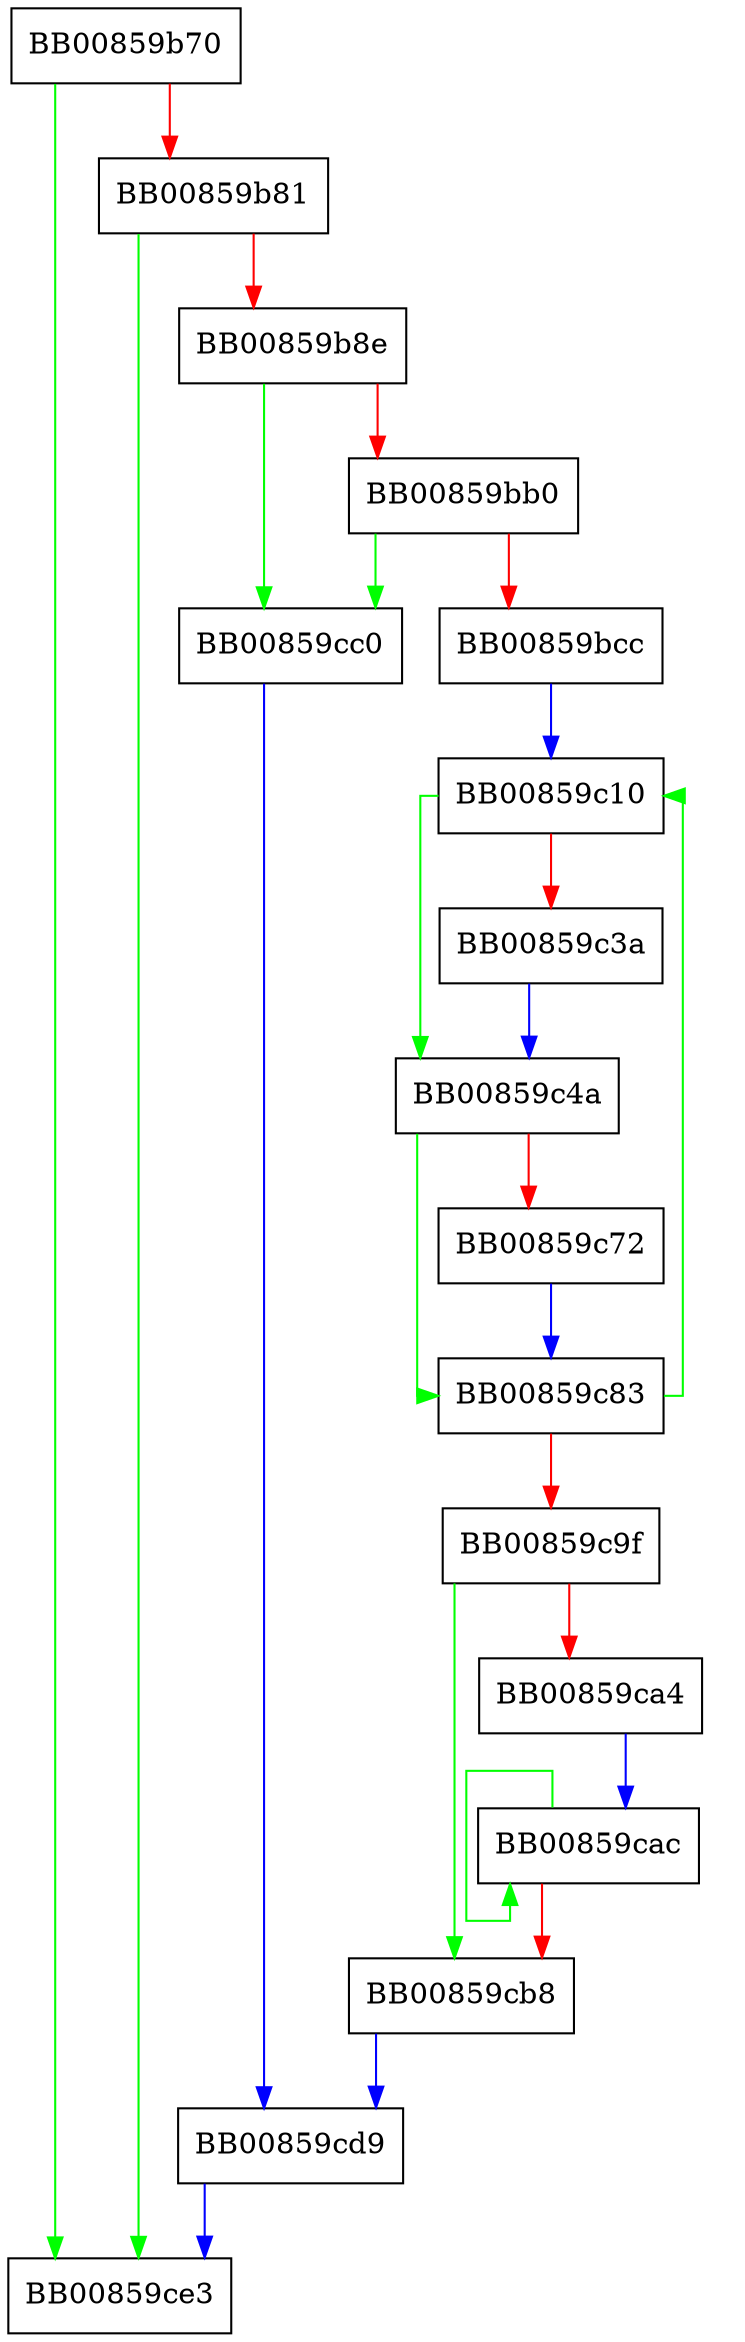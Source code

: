 digraph padlock_cfb_encrypt {
  node [shape="box"];
  graph [splines=ortho];
  BB00859b70 -> BB00859ce3 [color="green"];
  BB00859b70 -> BB00859b81 [color="red"];
  BB00859b81 -> BB00859ce3 [color="green"];
  BB00859b81 -> BB00859b8e [color="red"];
  BB00859b8e -> BB00859cc0 [color="green"];
  BB00859b8e -> BB00859bb0 [color="red"];
  BB00859bb0 -> BB00859cc0 [color="green"];
  BB00859bb0 -> BB00859bcc [color="red"];
  BB00859bcc -> BB00859c10 [color="blue"];
  BB00859c10 -> BB00859c4a [color="green"];
  BB00859c10 -> BB00859c3a [color="red"];
  BB00859c3a -> BB00859c4a [color="blue"];
  BB00859c4a -> BB00859c83 [color="green"];
  BB00859c4a -> BB00859c72 [color="red"];
  BB00859c72 -> BB00859c83 [color="blue"];
  BB00859c83 -> BB00859c10 [color="green"];
  BB00859c83 -> BB00859c9f [color="red"];
  BB00859c9f -> BB00859cb8 [color="green"];
  BB00859c9f -> BB00859ca4 [color="red"];
  BB00859ca4 -> BB00859cac [color="blue"];
  BB00859cac -> BB00859cac [color="green"];
  BB00859cac -> BB00859cb8 [color="red"];
  BB00859cb8 -> BB00859cd9 [color="blue"];
  BB00859cc0 -> BB00859cd9 [color="blue"];
  BB00859cd9 -> BB00859ce3 [color="blue"];
}